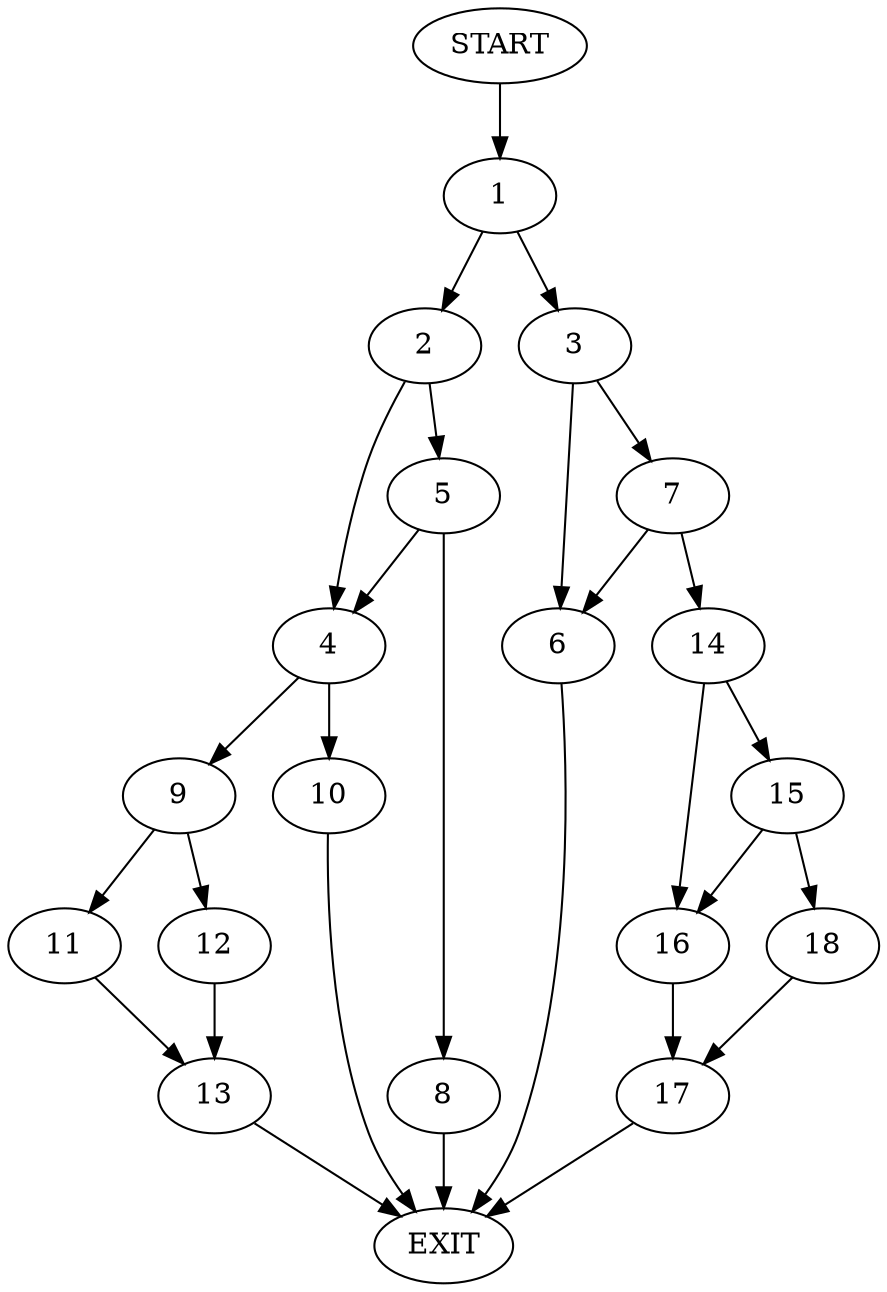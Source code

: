 digraph {
0 [label="START"]
19 [label="EXIT"]
0 -> 1
1 -> 2
1 -> 3
2 -> 4
2 -> 5
3 -> 6
3 -> 7
5 -> 4
5 -> 8
4 -> 9
4 -> 10
8 -> 19
9 -> 11
9 -> 12
10 -> 19
11 -> 13
12 -> 13
13 -> 19
6 -> 19
7 -> 14
7 -> 6
14 -> 15
14 -> 16
16 -> 17
15 -> 18
15 -> 16
18 -> 17
17 -> 19
}
